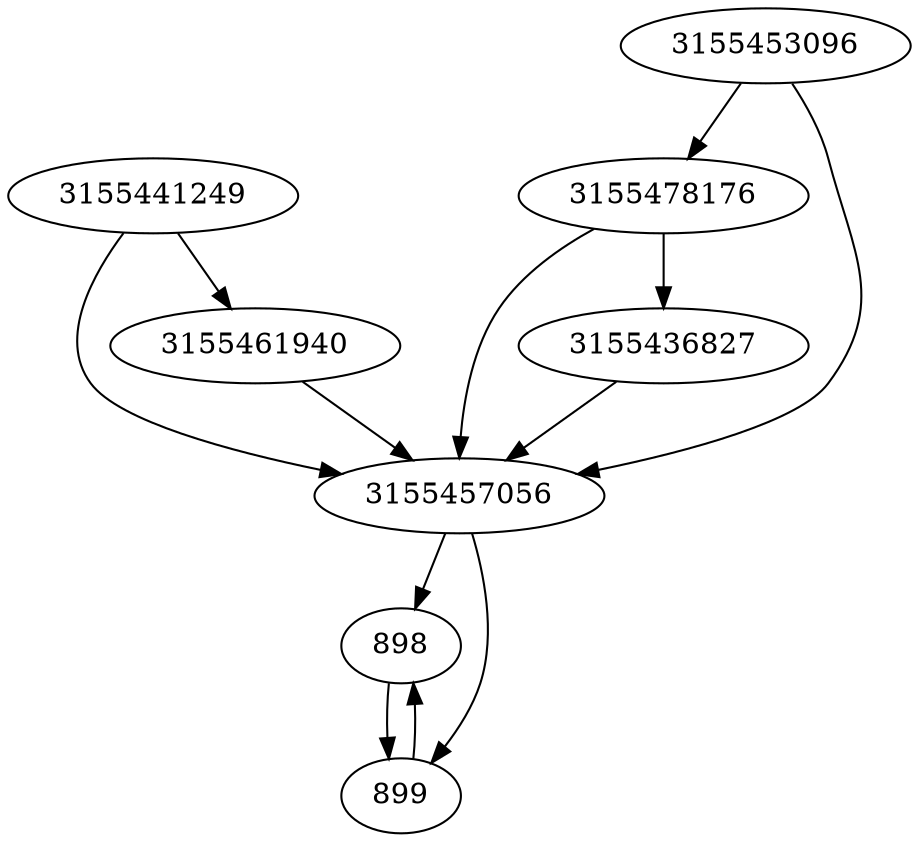 strict digraph  {
3155478176;
3155441249;
898;
899;
3155457056;
3155453096;
3155461940;
3155436827;
3155478176 -> 3155457056;
3155478176 -> 3155436827;
3155441249 -> 3155461940;
3155441249 -> 3155457056;
898 -> 899;
899 -> 898;
3155457056 -> 898;
3155457056 -> 899;
3155453096 -> 3155457056;
3155453096 -> 3155478176;
3155461940 -> 3155457056;
3155436827 -> 3155457056;
}
